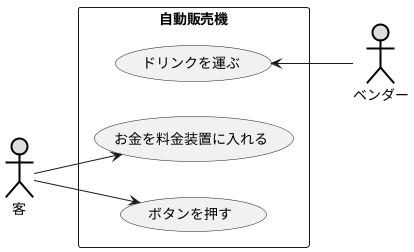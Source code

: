 @startuml 自動販売機システム
left to right direction
actor 客#DDDDDD;line:black;line.bold;
actor ベンダー#DDDDDD;line:black;line.bold;
rectangle 自動販売機{
    usecase ドリンクを運ぶ
    usecase お金を料金装置に入れる
    usecase ボタンを押す

}
ドリンクを運ぶ <-- ベンダー
客 --> お金を料金装置に入れる
客 --> ボタンを押す

@enduml